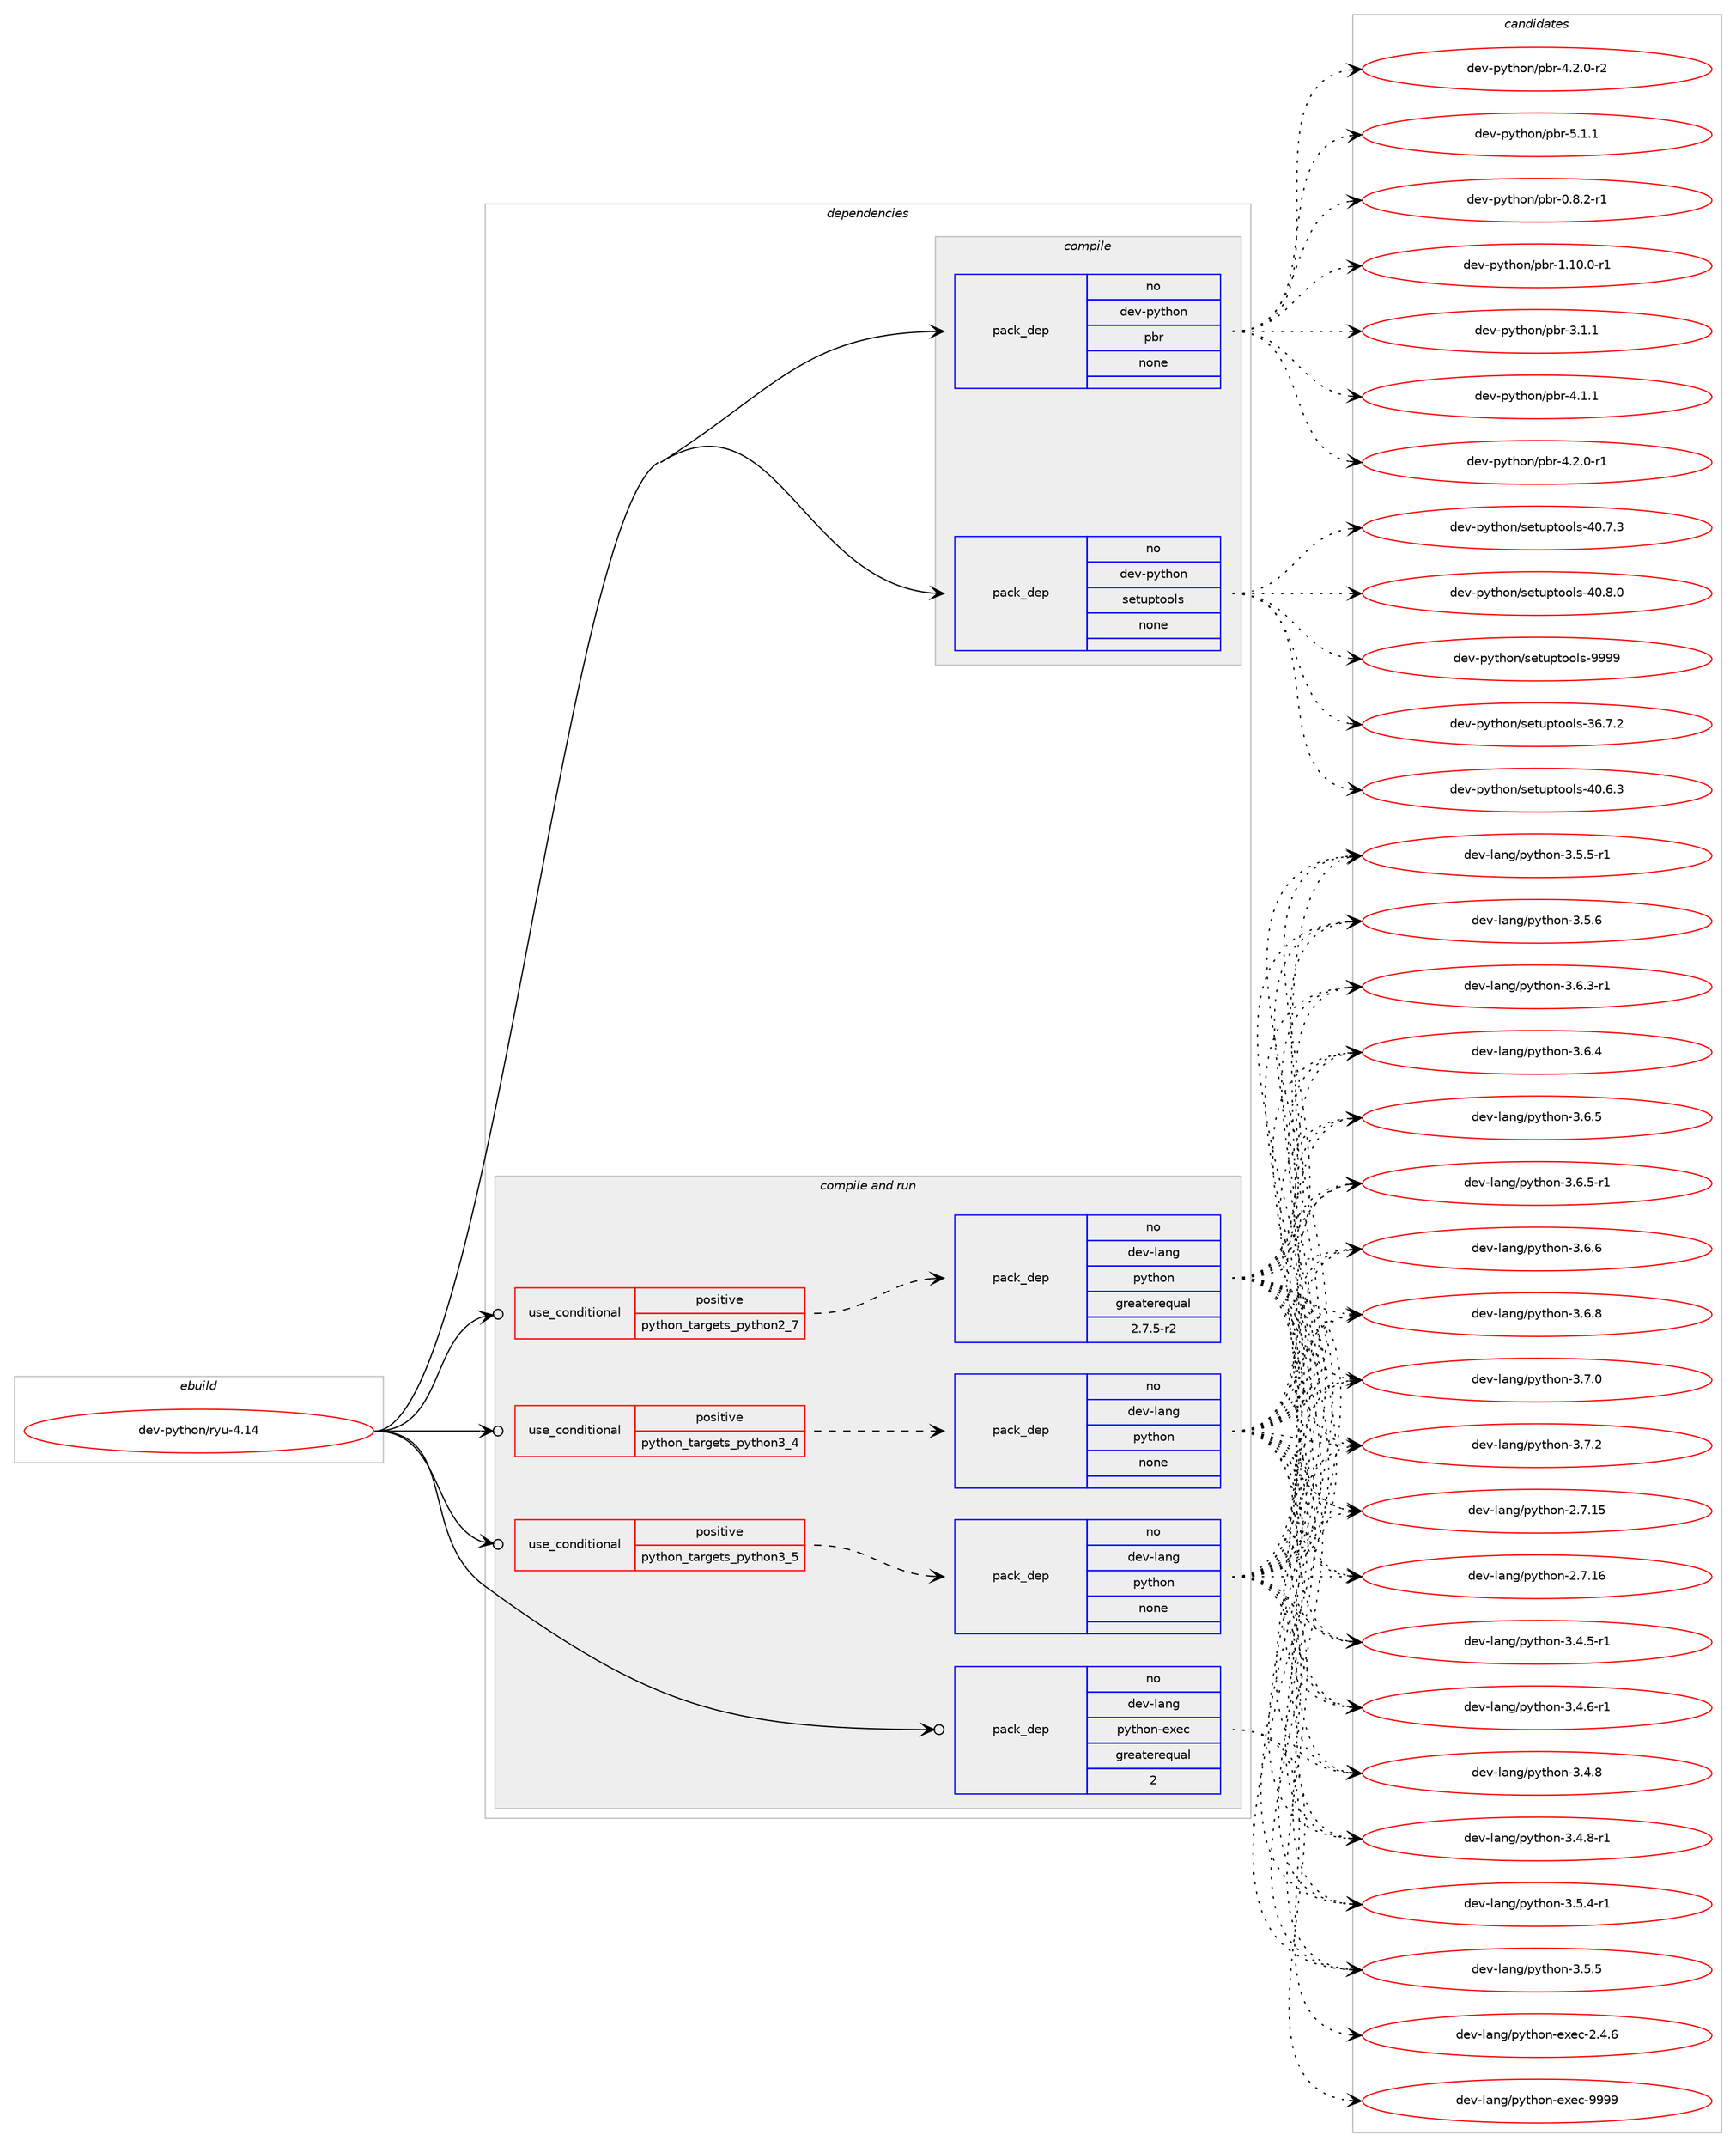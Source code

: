 digraph prolog {

# *************
# Graph options
# *************

newrank=true;
concentrate=true;
compound=true;
graph [rankdir=LR,fontname=Helvetica,fontsize=10,ranksep=1.5];#, ranksep=2.5, nodesep=0.2];
edge  [arrowhead=vee];
node  [fontname=Helvetica,fontsize=10];

# **********
# The ebuild
# **********

subgraph cluster_leftcol {
color=gray;
rank=same;
label=<<i>ebuild</i>>;
id [label="dev-python/ryu-4.14", color=red, width=4, href="../dev-python/ryu-4.14.svg"];
}

# ****************
# The dependencies
# ****************

subgraph cluster_midcol {
color=gray;
label=<<i>dependencies</i>>;
subgraph cluster_compile {
fillcolor="#eeeeee";
style=filled;
label=<<i>compile</i>>;
subgraph pack1032500 {
dependency1440036 [label=<<TABLE BORDER="0" CELLBORDER="1" CELLSPACING="0" CELLPADDING="4" WIDTH="220"><TR><TD ROWSPAN="6" CELLPADDING="30">pack_dep</TD></TR><TR><TD WIDTH="110">no</TD></TR><TR><TD>dev-python</TD></TR><TR><TD>pbr</TD></TR><TR><TD>none</TD></TR><TR><TD></TD></TR></TABLE>>, shape=none, color=blue];
}
id:e -> dependency1440036:w [weight=20,style="solid",arrowhead="vee"];
subgraph pack1032501 {
dependency1440037 [label=<<TABLE BORDER="0" CELLBORDER="1" CELLSPACING="0" CELLPADDING="4" WIDTH="220"><TR><TD ROWSPAN="6" CELLPADDING="30">pack_dep</TD></TR><TR><TD WIDTH="110">no</TD></TR><TR><TD>dev-python</TD></TR><TR><TD>setuptools</TD></TR><TR><TD>none</TD></TR><TR><TD></TD></TR></TABLE>>, shape=none, color=blue];
}
id:e -> dependency1440037:w [weight=20,style="solid",arrowhead="vee"];
}
subgraph cluster_compileandrun {
fillcolor="#eeeeee";
style=filled;
label=<<i>compile and run</i>>;
subgraph cond384174 {
dependency1440038 [label=<<TABLE BORDER="0" CELLBORDER="1" CELLSPACING="0" CELLPADDING="4"><TR><TD ROWSPAN="3" CELLPADDING="10">use_conditional</TD></TR><TR><TD>positive</TD></TR><TR><TD>python_targets_python2_7</TD></TR></TABLE>>, shape=none, color=red];
subgraph pack1032502 {
dependency1440039 [label=<<TABLE BORDER="0" CELLBORDER="1" CELLSPACING="0" CELLPADDING="4" WIDTH="220"><TR><TD ROWSPAN="6" CELLPADDING="30">pack_dep</TD></TR><TR><TD WIDTH="110">no</TD></TR><TR><TD>dev-lang</TD></TR><TR><TD>python</TD></TR><TR><TD>greaterequal</TD></TR><TR><TD>2.7.5-r2</TD></TR></TABLE>>, shape=none, color=blue];
}
dependency1440038:e -> dependency1440039:w [weight=20,style="dashed",arrowhead="vee"];
}
id:e -> dependency1440038:w [weight=20,style="solid",arrowhead="odotvee"];
subgraph cond384175 {
dependency1440040 [label=<<TABLE BORDER="0" CELLBORDER="1" CELLSPACING="0" CELLPADDING="4"><TR><TD ROWSPAN="3" CELLPADDING="10">use_conditional</TD></TR><TR><TD>positive</TD></TR><TR><TD>python_targets_python3_4</TD></TR></TABLE>>, shape=none, color=red];
subgraph pack1032503 {
dependency1440041 [label=<<TABLE BORDER="0" CELLBORDER="1" CELLSPACING="0" CELLPADDING="4" WIDTH="220"><TR><TD ROWSPAN="6" CELLPADDING="30">pack_dep</TD></TR><TR><TD WIDTH="110">no</TD></TR><TR><TD>dev-lang</TD></TR><TR><TD>python</TD></TR><TR><TD>none</TD></TR><TR><TD></TD></TR></TABLE>>, shape=none, color=blue];
}
dependency1440040:e -> dependency1440041:w [weight=20,style="dashed",arrowhead="vee"];
}
id:e -> dependency1440040:w [weight=20,style="solid",arrowhead="odotvee"];
subgraph cond384176 {
dependency1440042 [label=<<TABLE BORDER="0" CELLBORDER="1" CELLSPACING="0" CELLPADDING="4"><TR><TD ROWSPAN="3" CELLPADDING="10">use_conditional</TD></TR><TR><TD>positive</TD></TR><TR><TD>python_targets_python3_5</TD></TR></TABLE>>, shape=none, color=red];
subgraph pack1032504 {
dependency1440043 [label=<<TABLE BORDER="0" CELLBORDER="1" CELLSPACING="0" CELLPADDING="4" WIDTH="220"><TR><TD ROWSPAN="6" CELLPADDING="30">pack_dep</TD></TR><TR><TD WIDTH="110">no</TD></TR><TR><TD>dev-lang</TD></TR><TR><TD>python</TD></TR><TR><TD>none</TD></TR><TR><TD></TD></TR></TABLE>>, shape=none, color=blue];
}
dependency1440042:e -> dependency1440043:w [weight=20,style="dashed",arrowhead="vee"];
}
id:e -> dependency1440042:w [weight=20,style="solid",arrowhead="odotvee"];
subgraph pack1032505 {
dependency1440044 [label=<<TABLE BORDER="0" CELLBORDER="1" CELLSPACING="0" CELLPADDING="4" WIDTH="220"><TR><TD ROWSPAN="6" CELLPADDING="30">pack_dep</TD></TR><TR><TD WIDTH="110">no</TD></TR><TR><TD>dev-lang</TD></TR><TR><TD>python-exec</TD></TR><TR><TD>greaterequal</TD></TR><TR><TD>2</TD></TR></TABLE>>, shape=none, color=blue];
}
id:e -> dependency1440044:w [weight=20,style="solid",arrowhead="odotvee"];
}
subgraph cluster_run {
fillcolor="#eeeeee";
style=filled;
label=<<i>run</i>>;
}
}

# **************
# The candidates
# **************

subgraph cluster_choices {
rank=same;
color=gray;
label=<<i>candidates</i>>;

subgraph choice1032500 {
color=black;
nodesep=1;
choice1001011184511212111610411111047112981144548465646504511449 [label="dev-python/pbr-0.8.2-r1", color=red, width=4,href="../dev-python/pbr-0.8.2-r1.svg"];
choice100101118451121211161041111104711298114454946494846484511449 [label="dev-python/pbr-1.10.0-r1", color=red, width=4,href="../dev-python/pbr-1.10.0-r1.svg"];
choice100101118451121211161041111104711298114455146494649 [label="dev-python/pbr-3.1.1", color=red, width=4,href="../dev-python/pbr-3.1.1.svg"];
choice100101118451121211161041111104711298114455246494649 [label="dev-python/pbr-4.1.1", color=red, width=4,href="../dev-python/pbr-4.1.1.svg"];
choice1001011184511212111610411111047112981144552465046484511449 [label="dev-python/pbr-4.2.0-r1", color=red, width=4,href="../dev-python/pbr-4.2.0-r1.svg"];
choice1001011184511212111610411111047112981144552465046484511450 [label="dev-python/pbr-4.2.0-r2", color=red, width=4,href="../dev-python/pbr-4.2.0-r2.svg"];
choice100101118451121211161041111104711298114455346494649 [label="dev-python/pbr-5.1.1", color=red, width=4,href="../dev-python/pbr-5.1.1.svg"];
dependency1440036:e -> choice1001011184511212111610411111047112981144548465646504511449:w [style=dotted,weight="100"];
dependency1440036:e -> choice100101118451121211161041111104711298114454946494846484511449:w [style=dotted,weight="100"];
dependency1440036:e -> choice100101118451121211161041111104711298114455146494649:w [style=dotted,weight="100"];
dependency1440036:e -> choice100101118451121211161041111104711298114455246494649:w [style=dotted,weight="100"];
dependency1440036:e -> choice1001011184511212111610411111047112981144552465046484511449:w [style=dotted,weight="100"];
dependency1440036:e -> choice1001011184511212111610411111047112981144552465046484511450:w [style=dotted,weight="100"];
dependency1440036:e -> choice100101118451121211161041111104711298114455346494649:w [style=dotted,weight="100"];
}
subgraph choice1032501 {
color=black;
nodesep=1;
choice100101118451121211161041111104711510111611711211611111110811545515446554650 [label="dev-python/setuptools-36.7.2", color=red, width=4,href="../dev-python/setuptools-36.7.2.svg"];
choice100101118451121211161041111104711510111611711211611111110811545524846544651 [label="dev-python/setuptools-40.6.3", color=red, width=4,href="../dev-python/setuptools-40.6.3.svg"];
choice100101118451121211161041111104711510111611711211611111110811545524846554651 [label="dev-python/setuptools-40.7.3", color=red, width=4,href="../dev-python/setuptools-40.7.3.svg"];
choice100101118451121211161041111104711510111611711211611111110811545524846564648 [label="dev-python/setuptools-40.8.0", color=red, width=4,href="../dev-python/setuptools-40.8.0.svg"];
choice10010111845112121116104111110471151011161171121161111111081154557575757 [label="dev-python/setuptools-9999", color=red, width=4,href="../dev-python/setuptools-9999.svg"];
dependency1440037:e -> choice100101118451121211161041111104711510111611711211611111110811545515446554650:w [style=dotted,weight="100"];
dependency1440037:e -> choice100101118451121211161041111104711510111611711211611111110811545524846544651:w [style=dotted,weight="100"];
dependency1440037:e -> choice100101118451121211161041111104711510111611711211611111110811545524846554651:w [style=dotted,weight="100"];
dependency1440037:e -> choice100101118451121211161041111104711510111611711211611111110811545524846564648:w [style=dotted,weight="100"];
dependency1440037:e -> choice10010111845112121116104111110471151011161171121161111111081154557575757:w [style=dotted,weight="100"];
}
subgraph choice1032502 {
color=black;
nodesep=1;
choice10010111845108971101034711212111610411111045504655464953 [label="dev-lang/python-2.7.15", color=red, width=4,href="../dev-lang/python-2.7.15.svg"];
choice10010111845108971101034711212111610411111045504655464954 [label="dev-lang/python-2.7.16", color=red, width=4,href="../dev-lang/python-2.7.16.svg"];
choice1001011184510897110103471121211161041111104551465246534511449 [label="dev-lang/python-3.4.5-r1", color=red, width=4,href="../dev-lang/python-3.4.5-r1.svg"];
choice1001011184510897110103471121211161041111104551465246544511449 [label="dev-lang/python-3.4.6-r1", color=red, width=4,href="../dev-lang/python-3.4.6-r1.svg"];
choice100101118451089711010347112121116104111110455146524656 [label="dev-lang/python-3.4.8", color=red, width=4,href="../dev-lang/python-3.4.8.svg"];
choice1001011184510897110103471121211161041111104551465246564511449 [label="dev-lang/python-3.4.8-r1", color=red, width=4,href="../dev-lang/python-3.4.8-r1.svg"];
choice1001011184510897110103471121211161041111104551465346524511449 [label="dev-lang/python-3.5.4-r1", color=red, width=4,href="../dev-lang/python-3.5.4-r1.svg"];
choice100101118451089711010347112121116104111110455146534653 [label="dev-lang/python-3.5.5", color=red, width=4,href="../dev-lang/python-3.5.5.svg"];
choice1001011184510897110103471121211161041111104551465346534511449 [label="dev-lang/python-3.5.5-r1", color=red, width=4,href="../dev-lang/python-3.5.5-r1.svg"];
choice100101118451089711010347112121116104111110455146534654 [label="dev-lang/python-3.5.6", color=red, width=4,href="../dev-lang/python-3.5.6.svg"];
choice1001011184510897110103471121211161041111104551465446514511449 [label="dev-lang/python-3.6.3-r1", color=red, width=4,href="../dev-lang/python-3.6.3-r1.svg"];
choice100101118451089711010347112121116104111110455146544652 [label="dev-lang/python-3.6.4", color=red, width=4,href="../dev-lang/python-3.6.4.svg"];
choice100101118451089711010347112121116104111110455146544653 [label="dev-lang/python-3.6.5", color=red, width=4,href="../dev-lang/python-3.6.5.svg"];
choice1001011184510897110103471121211161041111104551465446534511449 [label="dev-lang/python-3.6.5-r1", color=red, width=4,href="../dev-lang/python-3.6.5-r1.svg"];
choice100101118451089711010347112121116104111110455146544654 [label="dev-lang/python-3.6.6", color=red, width=4,href="../dev-lang/python-3.6.6.svg"];
choice100101118451089711010347112121116104111110455146544656 [label="dev-lang/python-3.6.8", color=red, width=4,href="../dev-lang/python-3.6.8.svg"];
choice100101118451089711010347112121116104111110455146554648 [label="dev-lang/python-3.7.0", color=red, width=4,href="../dev-lang/python-3.7.0.svg"];
choice100101118451089711010347112121116104111110455146554650 [label="dev-lang/python-3.7.2", color=red, width=4,href="../dev-lang/python-3.7.2.svg"];
dependency1440039:e -> choice10010111845108971101034711212111610411111045504655464953:w [style=dotted,weight="100"];
dependency1440039:e -> choice10010111845108971101034711212111610411111045504655464954:w [style=dotted,weight="100"];
dependency1440039:e -> choice1001011184510897110103471121211161041111104551465246534511449:w [style=dotted,weight="100"];
dependency1440039:e -> choice1001011184510897110103471121211161041111104551465246544511449:w [style=dotted,weight="100"];
dependency1440039:e -> choice100101118451089711010347112121116104111110455146524656:w [style=dotted,weight="100"];
dependency1440039:e -> choice1001011184510897110103471121211161041111104551465246564511449:w [style=dotted,weight="100"];
dependency1440039:e -> choice1001011184510897110103471121211161041111104551465346524511449:w [style=dotted,weight="100"];
dependency1440039:e -> choice100101118451089711010347112121116104111110455146534653:w [style=dotted,weight="100"];
dependency1440039:e -> choice1001011184510897110103471121211161041111104551465346534511449:w [style=dotted,weight="100"];
dependency1440039:e -> choice100101118451089711010347112121116104111110455146534654:w [style=dotted,weight="100"];
dependency1440039:e -> choice1001011184510897110103471121211161041111104551465446514511449:w [style=dotted,weight="100"];
dependency1440039:e -> choice100101118451089711010347112121116104111110455146544652:w [style=dotted,weight="100"];
dependency1440039:e -> choice100101118451089711010347112121116104111110455146544653:w [style=dotted,weight="100"];
dependency1440039:e -> choice1001011184510897110103471121211161041111104551465446534511449:w [style=dotted,weight="100"];
dependency1440039:e -> choice100101118451089711010347112121116104111110455146544654:w [style=dotted,weight="100"];
dependency1440039:e -> choice100101118451089711010347112121116104111110455146544656:w [style=dotted,weight="100"];
dependency1440039:e -> choice100101118451089711010347112121116104111110455146554648:w [style=dotted,weight="100"];
dependency1440039:e -> choice100101118451089711010347112121116104111110455146554650:w [style=dotted,weight="100"];
}
subgraph choice1032503 {
color=black;
nodesep=1;
choice10010111845108971101034711212111610411111045504655464953 [label="dev-lang/python-2.7.15", color=red, width=4,href="../dev-lang/python-2.7.15.svg"];
choice10010111845108971101034711212111610411111045504655464954 [label="dev-lang/python-2.7.16", color=red, width=4,href="../dev-lang/python-2.7.16.svg"];
choice1001011184510897110103471121211161041111104551465246534511449 [label="dev-lang/python-3.4.5-r1", color=red, width=4,href="../dev-lang/python-3.4.5-r1.svg"];
choice1001011184510897110103471121211161041111104551465246544511449 [label="dev-lang/python-3.4.6-r1", color=red, width=4,href="../dev-lang/python-3.4.6-r1.svg"];
choice100101118451089711010347112121116104111110455146524656 [label="dev-lang/python-3.4.8", color=red, width=4,href="../dev-lang/python-3.4.8.svg"];
choice1001011184510897110103471121211161041111104551465246564511449 [label="dev-lang/python-3.4.8-r1", color=red, width=4,href="../dev-lang/python-3.4.8-r1.svg"];
choice1001011184510897110103471121211161041111104551465346524511449 [label="dev-lang/python-3.5.4-r1", color=red, width=4,href="../dev-lang/python-3.5.4-r1.svg"];
choice100101118451089711010347112121116104111110455146534653 [label="dev-lang/python-3.5.5", color=red, width=4,href="../dev-lang/python-3.5.5.svg"];
choice1001011184510897110103471121211161041111104551465346534511449 [label="dev-lang/python-3.5.5-r1", color=red, width=4,href="../dev-lang/python-3.5.5-r1.svg"];
choice100101118451089711010347112121116104111110455146534654 [label="dev-lang/python-3.5.6", color=red, width=4,href="../dev-lang/python-3.5.6.svg"];
choice1001011184510897110103471121211161041111104551465446514511449 [label="dev-lang/python-3.6.3-r1", color=red, width=4,href="../dev-lang/python-3.6.3-r1.svg"];
choice100101118451089711010347112121116104111110455146544652 [label="dev-lang/python-3.6.4", color=red, width=4,href="../dev-lang/python-3.6.4.svg"];
choice100101118451089711010347112121116104111110455146544653 [label="dev-lang/python-3.6.5", color=red, width=4,href="../dev-lang/python-3.6.5.svg"];
choice1001011184510897110103471121211161041111104551465446534511449 [label="dev-lang/python-3.6.5-r1", color=red, width=4,href="../dev-lang/python-3.6.5-r1.svg"];
choice100101118451089711010347112121116104111110455146544654 [label="dev-lang/python-3.6.6", color=red, width=4,href="../dev-lang/python-3.6.6.svg"];
choice100101118451089711010347112121116104111110455146544656 [label="dev-lang/python-3.6.8", color=red, width=4,href="../dev-lang/python-3.6.8.svg"];
choice100101118451089711010347112121116104111110455146554648 [label="dev-lang/python-3.7.0", color=red, width=4,href="../dev-lang/python-3.7.0.svg"];
choice100101118451089711010347112121116104111110455146554650 [label="dev-lang/python-3.7.2", color=red, width=4,href="../dev-lang/python-3.7.2.svg"];
dependency1440041:e -> choice10010111845108971101034711212111610411111045504655464953:w [style=dotted,weight="100"];
dependency1440041:e -> choice10010111845108971101034711212111610411111045504655464954:w [style=dotted,weight="100"];
dependency1440041:e -> choice1001011184510897110103471121211161041111104551465246534511449:w [style=dotted,weight="100"];
dependency1440041:e -> choice1001011184510897110103471121211161041111104551465246544511449:w [style=dotted,weight="100"];
dependency1440041:e -> choice100101118451089711010347112121116104111110455146524656:w [style=dotted,weight="100"];
dependency1440041:e -> choice1001011184510897110103471121211161041111104551465246564511449:w [style=dotted,weight="100"];
dependency1440041:e -> choice1001011184510897110103471121211161041111104551465346524511449:w [style=dotted,weight="100"];
dependency1440041:e -> choice100101118451089711010347112121116104111110455146534653:w [style=dotted,weight="100"];
dependency1440041:e -> choice1001011184510897110103471121211161041111104551465346534511449:w [style=dotted,weight="100"];
dependency1440041:e -> choice100101118451089711010347112121116104111110455146534654:w [style=dotted,weight="100"];
dependency1440041:e -> choice1001011184510897110103471121211161041111104551465446514511449:w [style=dotted,weight="100"];
dependency1440041:e -> choice100101118451089711010347112121116104111110455146544652:w [style=dotted,weight="100"];
dependency1440041:e -> choice100101118451089711010347112121116104111110455146544653:w [style=dotted,weight="100"];
dependency1440041:e -> choice1001011184510897110103471121211161041111104551465446534511449:w [style=dotted,weight="100"];
dependency1440041:e -> choice100101118451089711010347112121116104111110455146544654:w [style=dotted,weight="100"];
dependency1440041:e -> choice100101118451089711010347112121116104111110455146544656:w [style=dotted,weight="100"];
dependency1440041:e -> choice100101118451089711010347112121116104111110455146554648:w [style=dotted,weight="100"];
dependency1440041:e -> choice100101118451089711010347112121116104111110455146554650:w [style=dotted,weight="100"];
}
subgraph choice1032504 {
color=black;
nodesep=1;
choice10010111845108971101034711212111610411111045504655464953 [label="dev-lang/python-2.7.15", color=red, width=4,href="../dev-lang/python-2.7.15.svg"];
choice10010111845108971101034711212111610411111045504655464954 [label="dev-lang/python-2.7.16", color=red, width=4,href="../dev-lang/python-2.7.16.svg"];
choice1001011184510897110103471121211161041111104551465246534511449 [label="dev-lang/python-3.4.5-r1", color=red, width=4,href="../dev-lang/python-3.4.5-r1.svg"];
choice1001011184510897110103471121211161041111104551465246544511449 [label="dev-lang/python-3.4.6-r1", color=red, width=4,href="../dev-lang/python-3.4.6-r1.svg"];
choice100101118451089711010347112121116104111110455146524656 [label="dev-lang/python-3.4.8", color=red, width=4,href="../dev-lang/python-3.4.8.svg"];
choice1001011184510897110103471121211161041111104551465246564511449 [label="dev-lang/python-3.4.8-r1", color=red, width=4,href="../dev-lang/python-3.4.8-r1.svg"];
choice1001011184510897110103471121211161041111104551465346524511449 [label="dev-lang/python-3.5.4-r1", color=red, width=4,href="../dev-lang/python-3.5.4-r1.svg"];
choice100101118451089711010347112121116104111110455146534653 [label="dev-lang/python-3.5.5", color=red, width=4,href="../dev-lang/python-3.5.5.svg"];
choice1001011184510897110103471121211161041111104551465346534511449 [label="dev-lang/python-3.5.5-r1", color=red, width=4,href="../dev-lang/python-3.5.5-r1.svg"];
choice100101118451089711010347112121116104111110455146534654 [label="dev-lang/python-3.5.6", color=red, width=4,href="../dev-lang/python-3.5.6.svg"];
choice1001011184510897110103471121211161041111104551465446514511449 [label="dev-lang/python-3.6.3-r1", color=red, width=4,href="../dev-lang/python-3.6.3-r1.svg"];
choice100101118451089711010347112121116104111110455146544652 [label="dev-lang/python-3.6.4", color=red, width=4,href="../dev-lang/python-3.6.4.svg"];
choice100101118451089711010347112121116104111110455146544653 [label="dev-lang/python-3.6.5", color=red, width=4,href="../dev-lang/python-3.6.5.svg"];
choice1001011184510897110103471121211161041111104551465446534511449 [label="dev-lang/python-3.6.5-r1", color=red, width=4,href="../dev-lang/python-3.6.5-r1.svg"];
choice100101118451089711010347112121116104111110455146544654 [label="dev-lang/python-3.6.6", color=red, width=4,href="../dev-lang/python-3.6.6.svg"];
choice100101118451089711010347112121116104111110455146544656 [label="dev-lang/python-3.6.8", color=red, width=4,href="../dev-lang/python-3.6.8.svg"];
choice100101118451089711010347112121116104111110455146554648 [label="dev-lang/python-3.7.0", color=red, width=4,href="../dev-lang/python-3.7.0.svg"];
choice100101118451089711010347112121116104111110455146554650 [label="dev-lang/python-3.7.2", color=red, width=4,href="../dev-lang/python-3.7.2.svg"];
dependency1440043:e -> choice10010111845108971101034711212111610411111045504655464953:w [style=dotted,weight="100"];
dependency1440043:e -> choice10010111845108971101034711212111610411111045504655464954:w [style=dotted,weight="100"];
dependency1440043:e -> choice1001011184510897110103471121211161041111104551465246534511449:w [style=dotted,weight="100"];
dependency1440043:e -> choice1001011184510897110103471121211161041111104551465246544511449:w [style=dotted,weight="100"];
dependency1440043:e -> choice100101118451089711010347112121116104111110455146524656:w [style=dotted,weight="100"];
dependency1440043:e -> choice1001011184510897110103471121211161041111104551465246564511449:w [style=dotted,weight="100"];
dependency1440043:e -> choice1001011184510897110103471121211161041111104551465346524511449:w [style=dotted,weight="100"];
dependency1440043:e -> choice100101118451089711010347112121116104111110455146534653:w [style=dotted,weight="100"];
dependency1440043:e -> choice1001011184510897110103471121211161041111104551465346534511449:w [style=dotted,weight="100"];
dependency1440043:e -> choice100101118451089711010347112121116104111110455146534654:w [style=dotted,weight="100"];
dependency1440043:e -> choice1001011184510897110103471121211161041111104551465446514511449:w [style=dotted,weight="100"];
dependency1440043:e -> choice100101118451089711010347112121116104111110455146544652:w [style=dotted,weight="100"];
dependency1440043:e -> choice100101118451089711010347112121116104111110455146544653:w [style=dotted,weight="100"];
dependency1440043:e -> choice1001011184510897110103471121211161041111104551465446534511449:w [style=dotted,weight="100"];
dependency1440043:e -> choice100101118451089711010347112121116104111110455146544654:w [style=dotted,weight="100"];
dependency1440043:e -> choice100101118451089711010347112121116104111110455146544656:w [style=dotted,weight="100"];
dependency1440043:e -> choice100101118451089711010347112121116104111110455146554648:w [style=dotted,weight="100"];
dependency1440043:e -> choice100101118451089711010347112121116104111110455146554650:w [style=dotted,weight="100"];
}
subgraph choice1032505 {
color=black;
nodesep=1;
choice1001011184510897110103471121211161041111104510112010199455046524654 [label="dev-lang/python-exec-2.4.6", color=red, width=4,href="../dev-lang/python-exec-2.4.6.svg"];
choice10010111845108971101034711212111610411111045101120101994557575757 [label="dev-lang/python-exec-9999", color=red, width=4,href="../dev-lang/python-exec-9999.svg"];
dependency1440044:e -> choice1001011184510897110103471121211161041111104510112010199455046524654:w [style=dotted,weight="100"];
dependency1440044:e -> choice10010111845108971101034711212111610411111045101120101994557575757:w [style=dotted,weight="100"];
}
}

}
